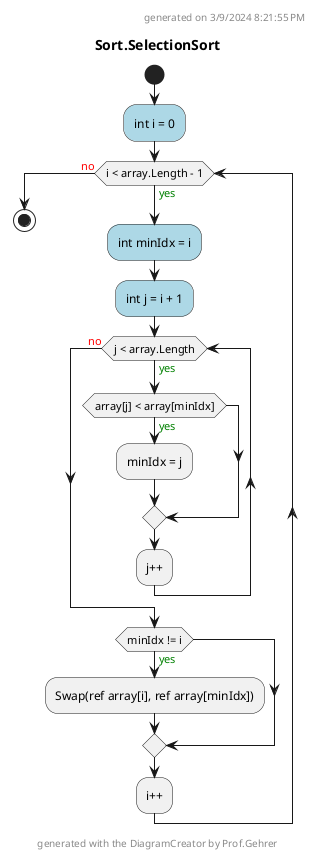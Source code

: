 @startuml Sort.SelectionSort
header
generated on 3/9/2024 8:21:55 PM
end header
title Sort.SelectionSort
start
#LightBlue:int i = 0;
while (i < array.Length - 1) is (<color:green>yes)
    #LightBlue:int minIdx = i;
    #LightBlue:int j = i + 1;
    while (j < array.Length) is (<color:green>yes)
        if (array[j] < array[minIdx]) then (<color:green>yes)
            :minIdx = j;
        endif
    :j++;
    endwhile (<color:red>no)
    if (minIdx != i) then (<color:green>yes)
        :Swap(ref array[i], ref array[minIdx]);
    endif
:i++;
endwhile (<color:red>no)
footer
generated with the DiagramCreator by Prof.Gehrer
end footer
stop
@enduml
